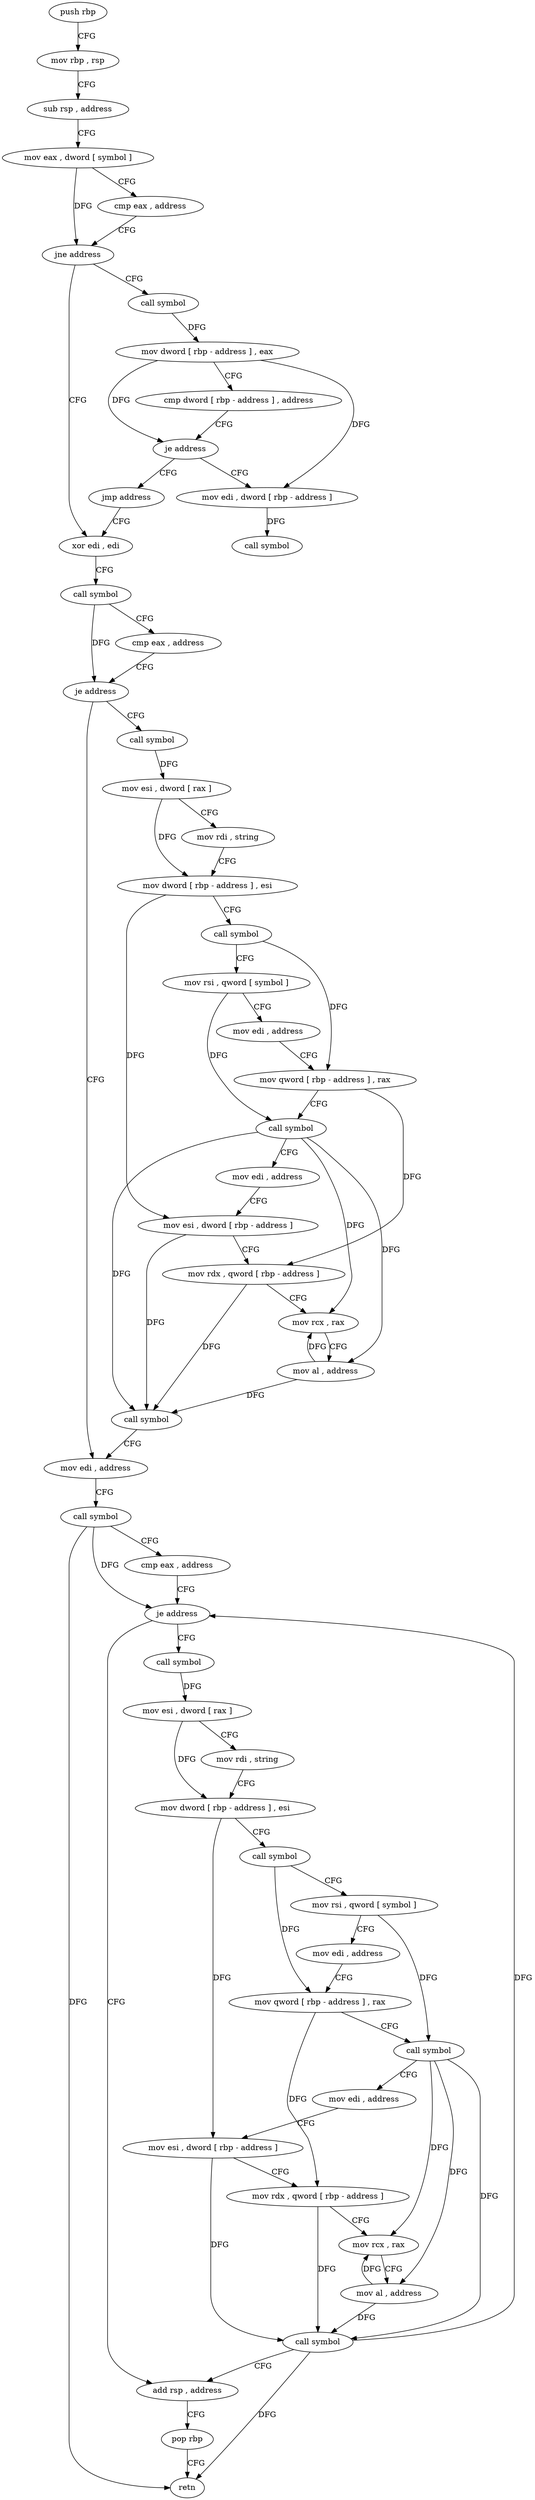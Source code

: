 digraph "func" {
"4238640" [label = "push rbp" ]
"4238641" [label = "mov rbp , rsp" ]
"4238644" [label = "sub rsp , address" ]
"4238648" [label = "mov eax , dword [ symbol ]" ]
"4238655" [label = "cmp eax , address" ]
"4238658" [label = "jne address" ]
"4238695" [label = "xor edi , edi" ]
"4238664" [label = "call symbol" ]
"4238697" [label = "call symbol" ]
"4238702" [label = "cmp eax , address" ]
"4238705" [label = "je address" ]
"4238780" [label = "mov edi , address" ]
"4238711" [label = "call symbol" ]
"4238669" [label = "mov dword [ rbp - address ] , eax" ]
"4238672" [label = "cmp dword [ rbp - address ] , address" ]
"4238676" [label = "je address" ]
"4238690" [label = "jmp address" ]
"4238682" [label = "mov edi , dword [ rbp - address ]" ]
"4238785" [label = "call symbol" ]
"4238790" [label = "cmp eax , address" ]
"4238793" [label = "je address" ]
"4238868" [label = "add rsp , address" ]
"4238799" [label = "call symbol" ]
"4238716" [label = "mov esi , dword [ rax ]" ]
"4238718" [label = "mov rdi , string" ]
"4238728" [label = "mov dword [ rbp - address ] , esi" ]
"4238731" [label = "call symbol" ]
"4238736" [label = "mov rsi , qword [ symbol ]" ]
"4238744" [label = "mov edi , address" ]
"4238749" [label = "mov qword [ rbp - address ] , rax" ]
"4238753" [label = "call symbol" ]
"4238758" [label = "mov edi , address" ]
"4238763" [label = "mov esi , dword [ rbp - address ]" ]
"4238766" [label = "mov rdx , qword [ rbp - address ]" ]
"4238770" [label = "mov rcx , rax" ]
"4238773" [label = "mov al , address" ]
"4238775" [label = "call symbol" ]
"4238685" [label = "call symbol" ]
"4238872" [label = "pop rbp" ]
"4238873" [label = "retn" ]
"4238804" [label = "mov esi , dword [ rax ]" ]
"4238806" [label = "mov rdi , string" ]
"4238816" [label = "mov dword [ rbp - address ] , esi" ]
"4238819" [label = "call symbol" ]
"4238824" [label = "mov rsi , qword [ symbol ]" ]
"4238832" [label = "mov edi , address" ]
"4238837" [label = "mov qword [ rbp - address ] , rax" ]
"4238841" [label = "call symbol" ]
"4238846" [label = "mov edi , address" ]
"4238851" [label = "mov esi , dword [ rbp - address ]" ]
"4238854" [label = "mov rdx , qword [ rbp - address ]" ]
"4238858" [label = "mov rcx , rax" ]
"4238861" [label = "mov al , address" ]
"4238863" [label = "call symbol" ]
"4238640" -> "4238641" [ label = "CFG" ]
"4238641" -> "4238644" [ label = "CFG" ]
"4238644" -> "4238648" [ label = "CFG" ]
"4238648" -> "4238655" [ label = "CFG" ]
"4238648" -> "4238658" [ label = "DFG" ]
"4238655" -> "4238658" [ label = "CFG" ]
"4238658" -> "4238695" [ label = "CFG" ]
"4238658" -> "4238664" [ label = "CFG" ]
"4238695" -> "4238697" [ label = "CFG" ]
"4238664" -> "4238669" [ label = "DFG" ]
"4238697" -> "4238702" [ label = "CFG" ]
"4238697" -> "4238705" [ label = "DFG" ]
"4238702" -> "4238705" [ label = "CFG" ]
"4238705" -> "4238780" [ label = "CFG" ]
"4238705" -> "4238711" [ label = "CFG" ]
"4238780" -> "4238785" [ label = "CFG" ]
"4238711" -> "4238716" [ label = "DFG" ]
"4238669" -> "4238672" [ label = "CFG" ]
"4238669" -> "4238676" [ label = "DFG" ]
"4238669" -> "4238682" [ label = "DFG" ]
"4238672" -> "4238676" [ label = "CFG" ]
"4238676" -> "4238690" [ label = "CFG" ]
"4238676" -> "4238682" [ label = "CFG" ]
"4238690" -> "4238695" [ label = "CFG" ]
"4238682" -> "4238685" [ label = "DFG" ]
"4238785" -> "4238790" [ label = "CFG" ]
"4238785" -> "4238793" [ label = "DFG" ]
"4238785" -> "4238873" [ label = "DFG" ]
"4238790" -> "4238793" [ label = "CFG" ]
"4238793" -> "4238868" [ label = "CFG" ]
"4238793" -> "4238799" [ label = "CFG" ]
"4238868" -> "4238872" [ label = "CFG" ]
"4238799" -> "4238804" [ label = "DFG" ]
"4238716" -> "4238718" [ label = "CFG" ]
"4238716" -> "4238728" [ label = "DFG" ]
"4238718" -> "4238728" [ label = "CFG" ]
"4238728" -> "4238731" [ label = "CFG" ]
"4238728" -> "4238763" [ label = "DFG" ]
"4238731" -> "4238736" [ label = "CFG" ]
"4238731" -> "4238749" [ label = "DFG" ]
"4238736" -> "4238744" [ label = "CFG" ]
"4238736" -> "4238753" [ label = "DFG" ]
"4238744" -> "4238749" [ label = "CFG" ]
"4238749" -> "4238753" [ label = "CFG" ]
"4238749" -> "4238766" [ label = "DFG" ]
"4238753" -> "4238758" [ label = "CFG" ]
"4238753" -> "4238770" [ label = "DFG" ]
"4238753" -> "4238773" [ label = "DFG" ]
"4238753" -> "4238775" [ label = "DFG" ]
"4238758" -> "4238763" [ label = "CFG" ]
"4238763" -> "4238766" [ label = "CFG" ]
"4238763" -> "4238775" [ label = "DFG" ]
"4238766" -> "4238770" [ label = "CFG" ]
"4238766" -> "4238775" [ label = "DFG" ]
"4238770" -> "4238773" [ label = "CFG" ]
"4238773" -> "4238775" [ label = "DFG" ]
"4238773" -> "4238770" [ label = "DFG" ]
"4238775" -> "4238780" [ label = "CFG" ]
"4238872" -> "4238873" [ label = "CFG" ]
"4238804" -> "4238806" [ label = "CFG" ]
"4238804" -> "4238816" [ label = "DFG" ]
"4238806" -> "4238816" [ label = "CFG" ]
"4238816" -> "4238819" [ label = "CFG" ]
"4238816" -> "4238851" [ label = "DFG" ]
"4238819" -> "4238824" [ label = "CFG" ]
"4238819" -> "4238837" [ label = "DFG" ]
"4238824" -> "4238832" [ label = "CFG" ]
"4238824" -> "4238841" [ label = "DFG" ]
"4238832" -> "4238837" [ label = "CFG" ]
"4238837" -> "4238841" [ label = "CFG" ]
"4238837" -> "4238854" [ label = "DFG" ]
"4238841" -> "4238846" [ label = "CFG" ]
"4238841" -> "4238858" [ label = "DFG" ]
"4238841" -> "4238861" [ label = "DFG" ]
"4238841" -> "4238863" [ label = "DFG" ]
"4238846" -> "4238851" [ label = "CFG" ]
"4238851" -> "4238854" [ label = "CFG" ]
"4238851" -> "4238863" [ label = "DFG" ]
"4238854" -> "4238858" [ label = "CFG" ]
"4238854" -> "4238863" [ label = "DFG" ]
"4238858" -> "4238861" [ label = "CFG" ]
"4238861" -> "4238863" [ label = "DFG" ]
"4238861" -> "4238858" [ label = "DFG" ]
"4238863" -> "4238868" [ label = "CFG" ]
"4238863" -> "4238793" [ label = "DFG" ]
"4238863" -> "4238873" [ label = "DFG" ]
}
